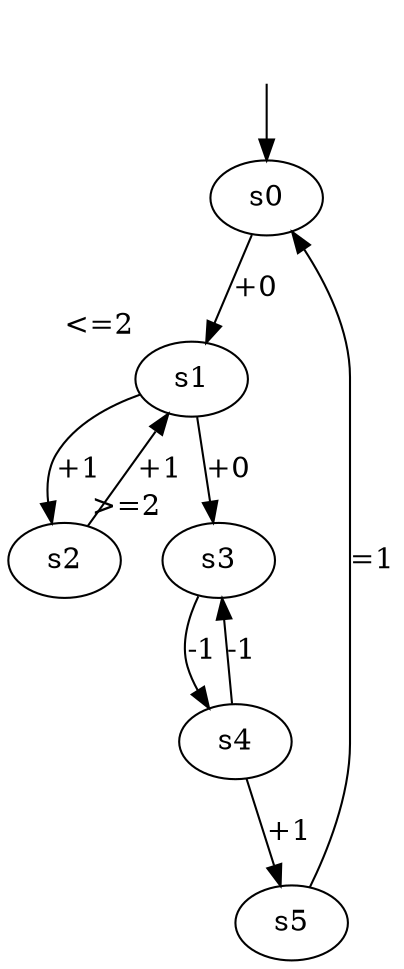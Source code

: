 digraph G {
    si[style=invis]
    s0
    s1[xlabel="<=2"]
    s2
    s3[xlabel=">=2"]
    s4
    s5
    si -> s0
    s0 -> s1[label = "+0"]
    s1 -> s2[label = "+1"]
    s2 -> s1[label = "+1"]
    s1 -> s3[label = "+0"]
    s3 -> s4[label = "-1"]
    s4 -> s3[label = "-1"]
    s4 -> s5[label = "+1"]
    s5 -> s0[label = "=1"]
}